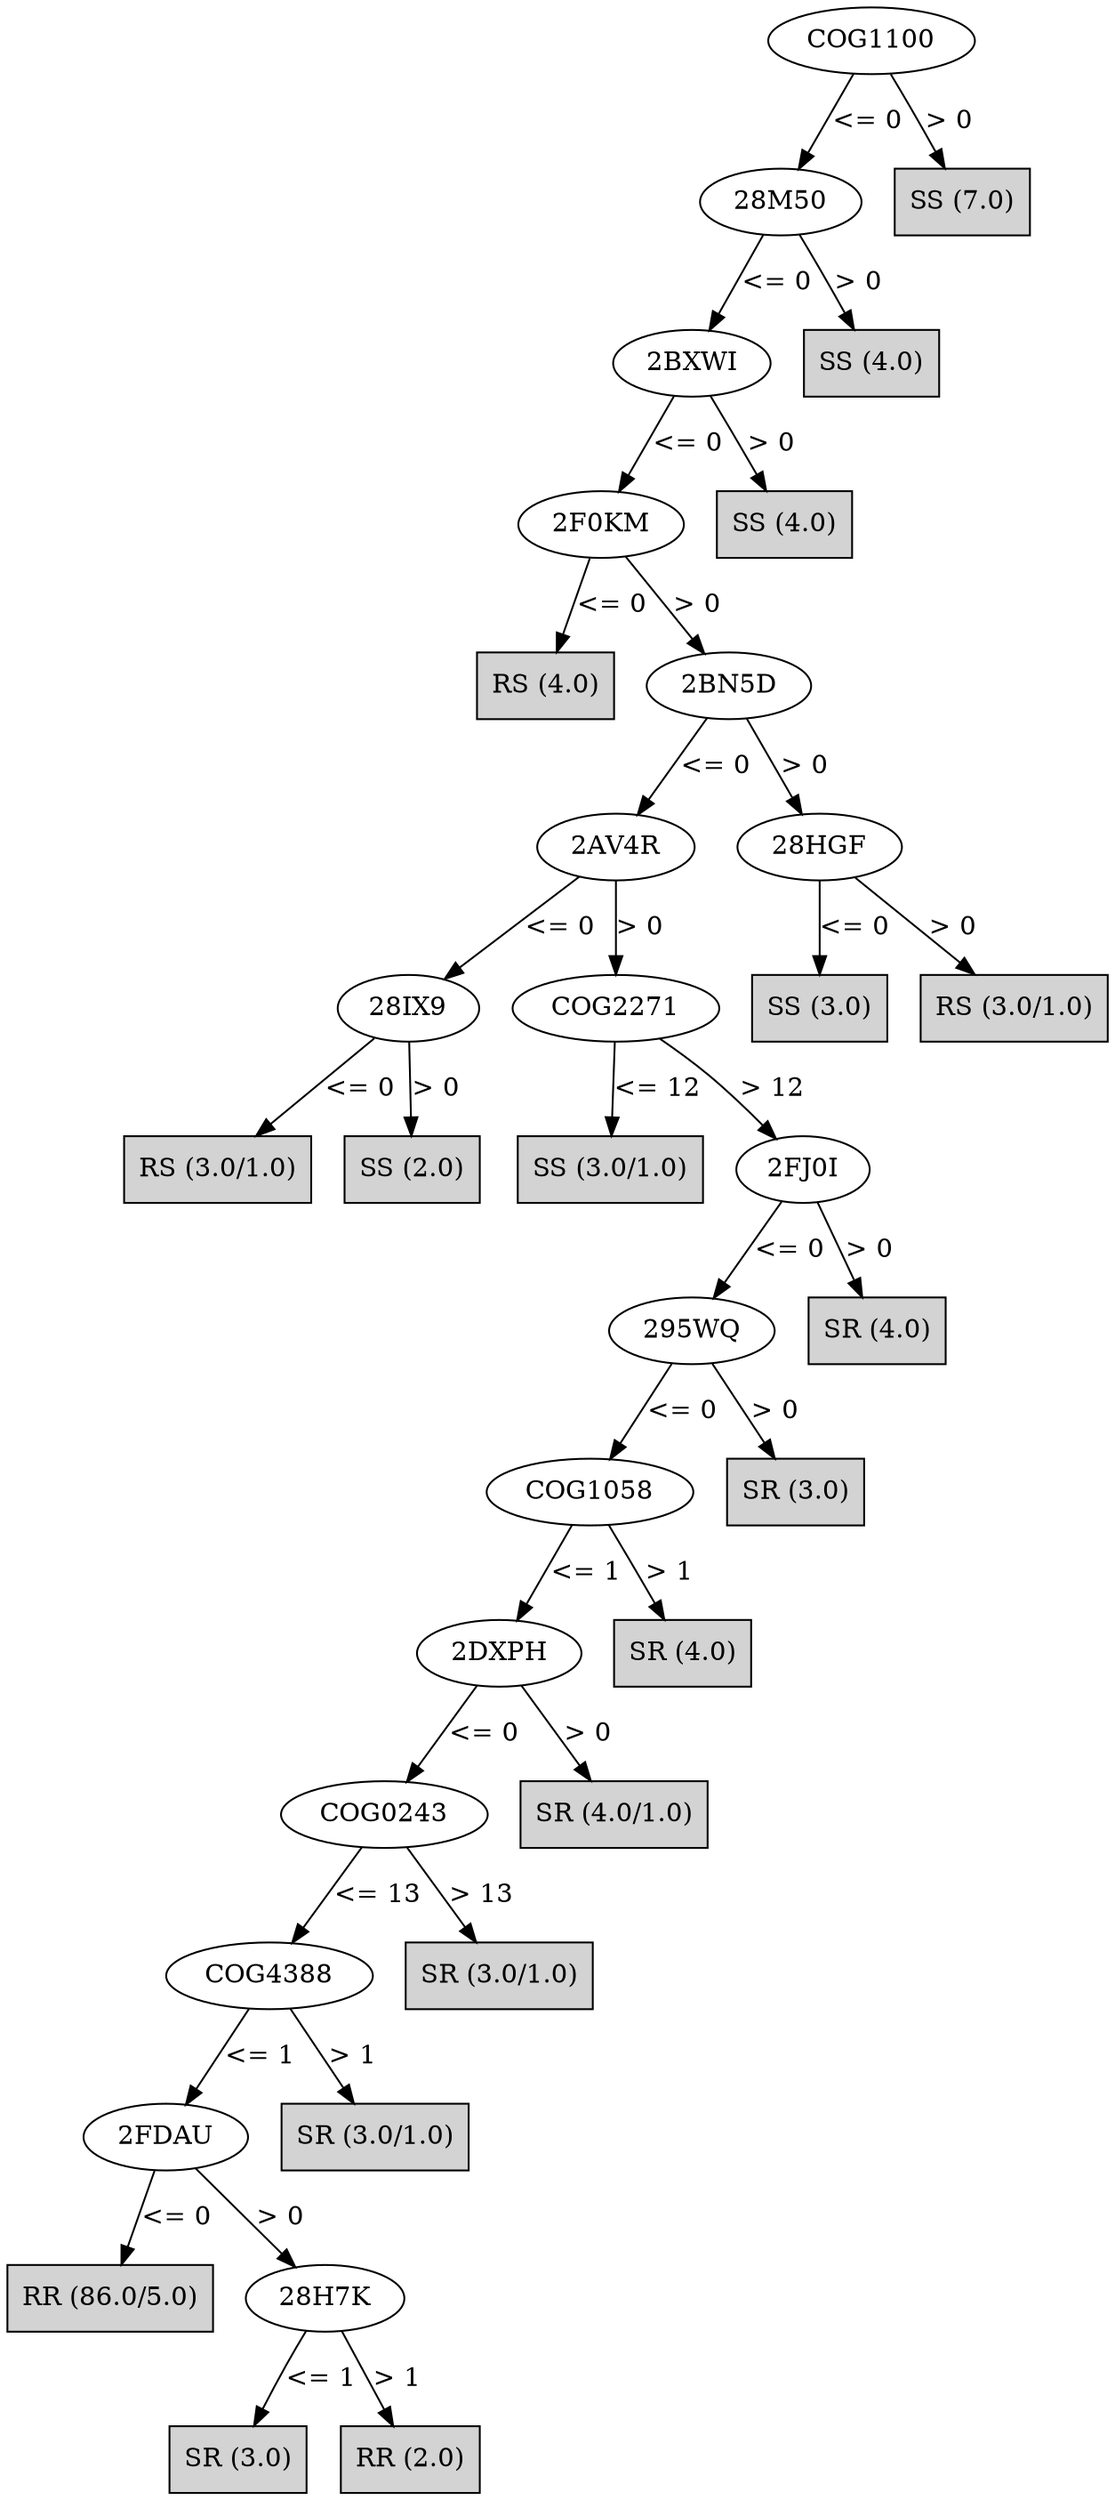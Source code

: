 digraph J48Tree {
N0 [label="COG1100" ]
N0->N1 [label="<= 0"]
N1 [label="28M50" ]
N1->N2 [label="<= 0"]
N2 [label="2BXWI" ]
N2->N3 [label="<= 0"]
N3 [label="2F0KM" ]
N3->N4 [label="<= 0"]
N4 [label="RS (4.0)" shape=box style=filled ]
N3->N5 [label="> 0"]
N5 [label="2BN5D" ]
N5->N6 [label="<= 0"]
N6 [label="2AV4R" ]
N6->N7 [label="<= 0"]
N7 [label="28IX9" ]
N7->N8 [label="<= 0"]
N8 [label="RS (3.0/1.0)" shape=box style=filled ]
N7->N9 [label="> 0"]
N9 [label="SS (2.0)" shape=box style=filled ]
N6->N10 [label="> 0"]
N10 [label="COG2271" ]
N10->N11 [label="<= 12"]
N11 [label="SS (3.0/1.0)" shape=box style=filled ]
N10->N12 [label="> 12"]
N12 [label="2FJ0I" ]
N12->N13 [label="<= 0"]
N13 [label="295WQ" ]
N13->N14 [label="<= 0"]
N14 [label="COG1058" ]
N14->N15 [label="<= 1"]
N15 [label="2DXPH" ]
N15->N16 [label="<= 0"]
N16 [label="COG0243" ]
N16->N17 [label="<= 13"]
N17 [label="COG4388" ]
N17->N18 [label="<= 1"]
N18 [label="2FDAU" ]
N18->N19 [label="<= 0"]
N19 [label="RR (86.0/5.0)" shape=box style=filled ]
N18->N20 [label="> 0"]
N20 [label="28H7K" ]
N20->N21 [label="<= 1"]
N21 [label="SR (3.0)" shape=box style=filled ]
N20->N22 [label="> 1"]
N22 [label="RR (2.0)" shape=box style=filled ]
N17->N23 [label="> 1"]
N23 [label="SR (3.0/1.0)" shape=box style=filled ]
N16->N24 [label="> 13"]
N24 [label="SR (3.0/1.0)" shape=box style=filled ]
N15->N25 [label="> 0"]
N25 [label="SR (4.0/1.0)" shape=box style=filled ]
N14->N26 [label="> 1"]
N26 [label="SR (4.0)" shape=box style=filled ]
N13->N27 [label="> 0"]
N27 [label="SR (3.0)" shape=box style=filled ]
N12->N28 [label="> 0"]
N28 [label="SR (4.0)" shape=box style=filled ]
N5->N29 [label="> 0"]
N29 [label="28HGF" ]
N29->N30 [label="<= 0"]
N30 [label="SS (3.0)" shape=box style=filled ]
N29->N31 [label="> 0"]
N31 [label="RS (3.0/1.0)" shape=box style=filled ]
N2->N32 [label="> 0"]
N32 [label="SS (4.0)" shape=box style=filled ]
N1->N33 [label="> 0"]
N33 [label="SS (4.0)" shape=box style=filled ]
N0->N34 [label="> 0"]
N34 [label="SS (7.0)" shape=box style=filled ]
}

